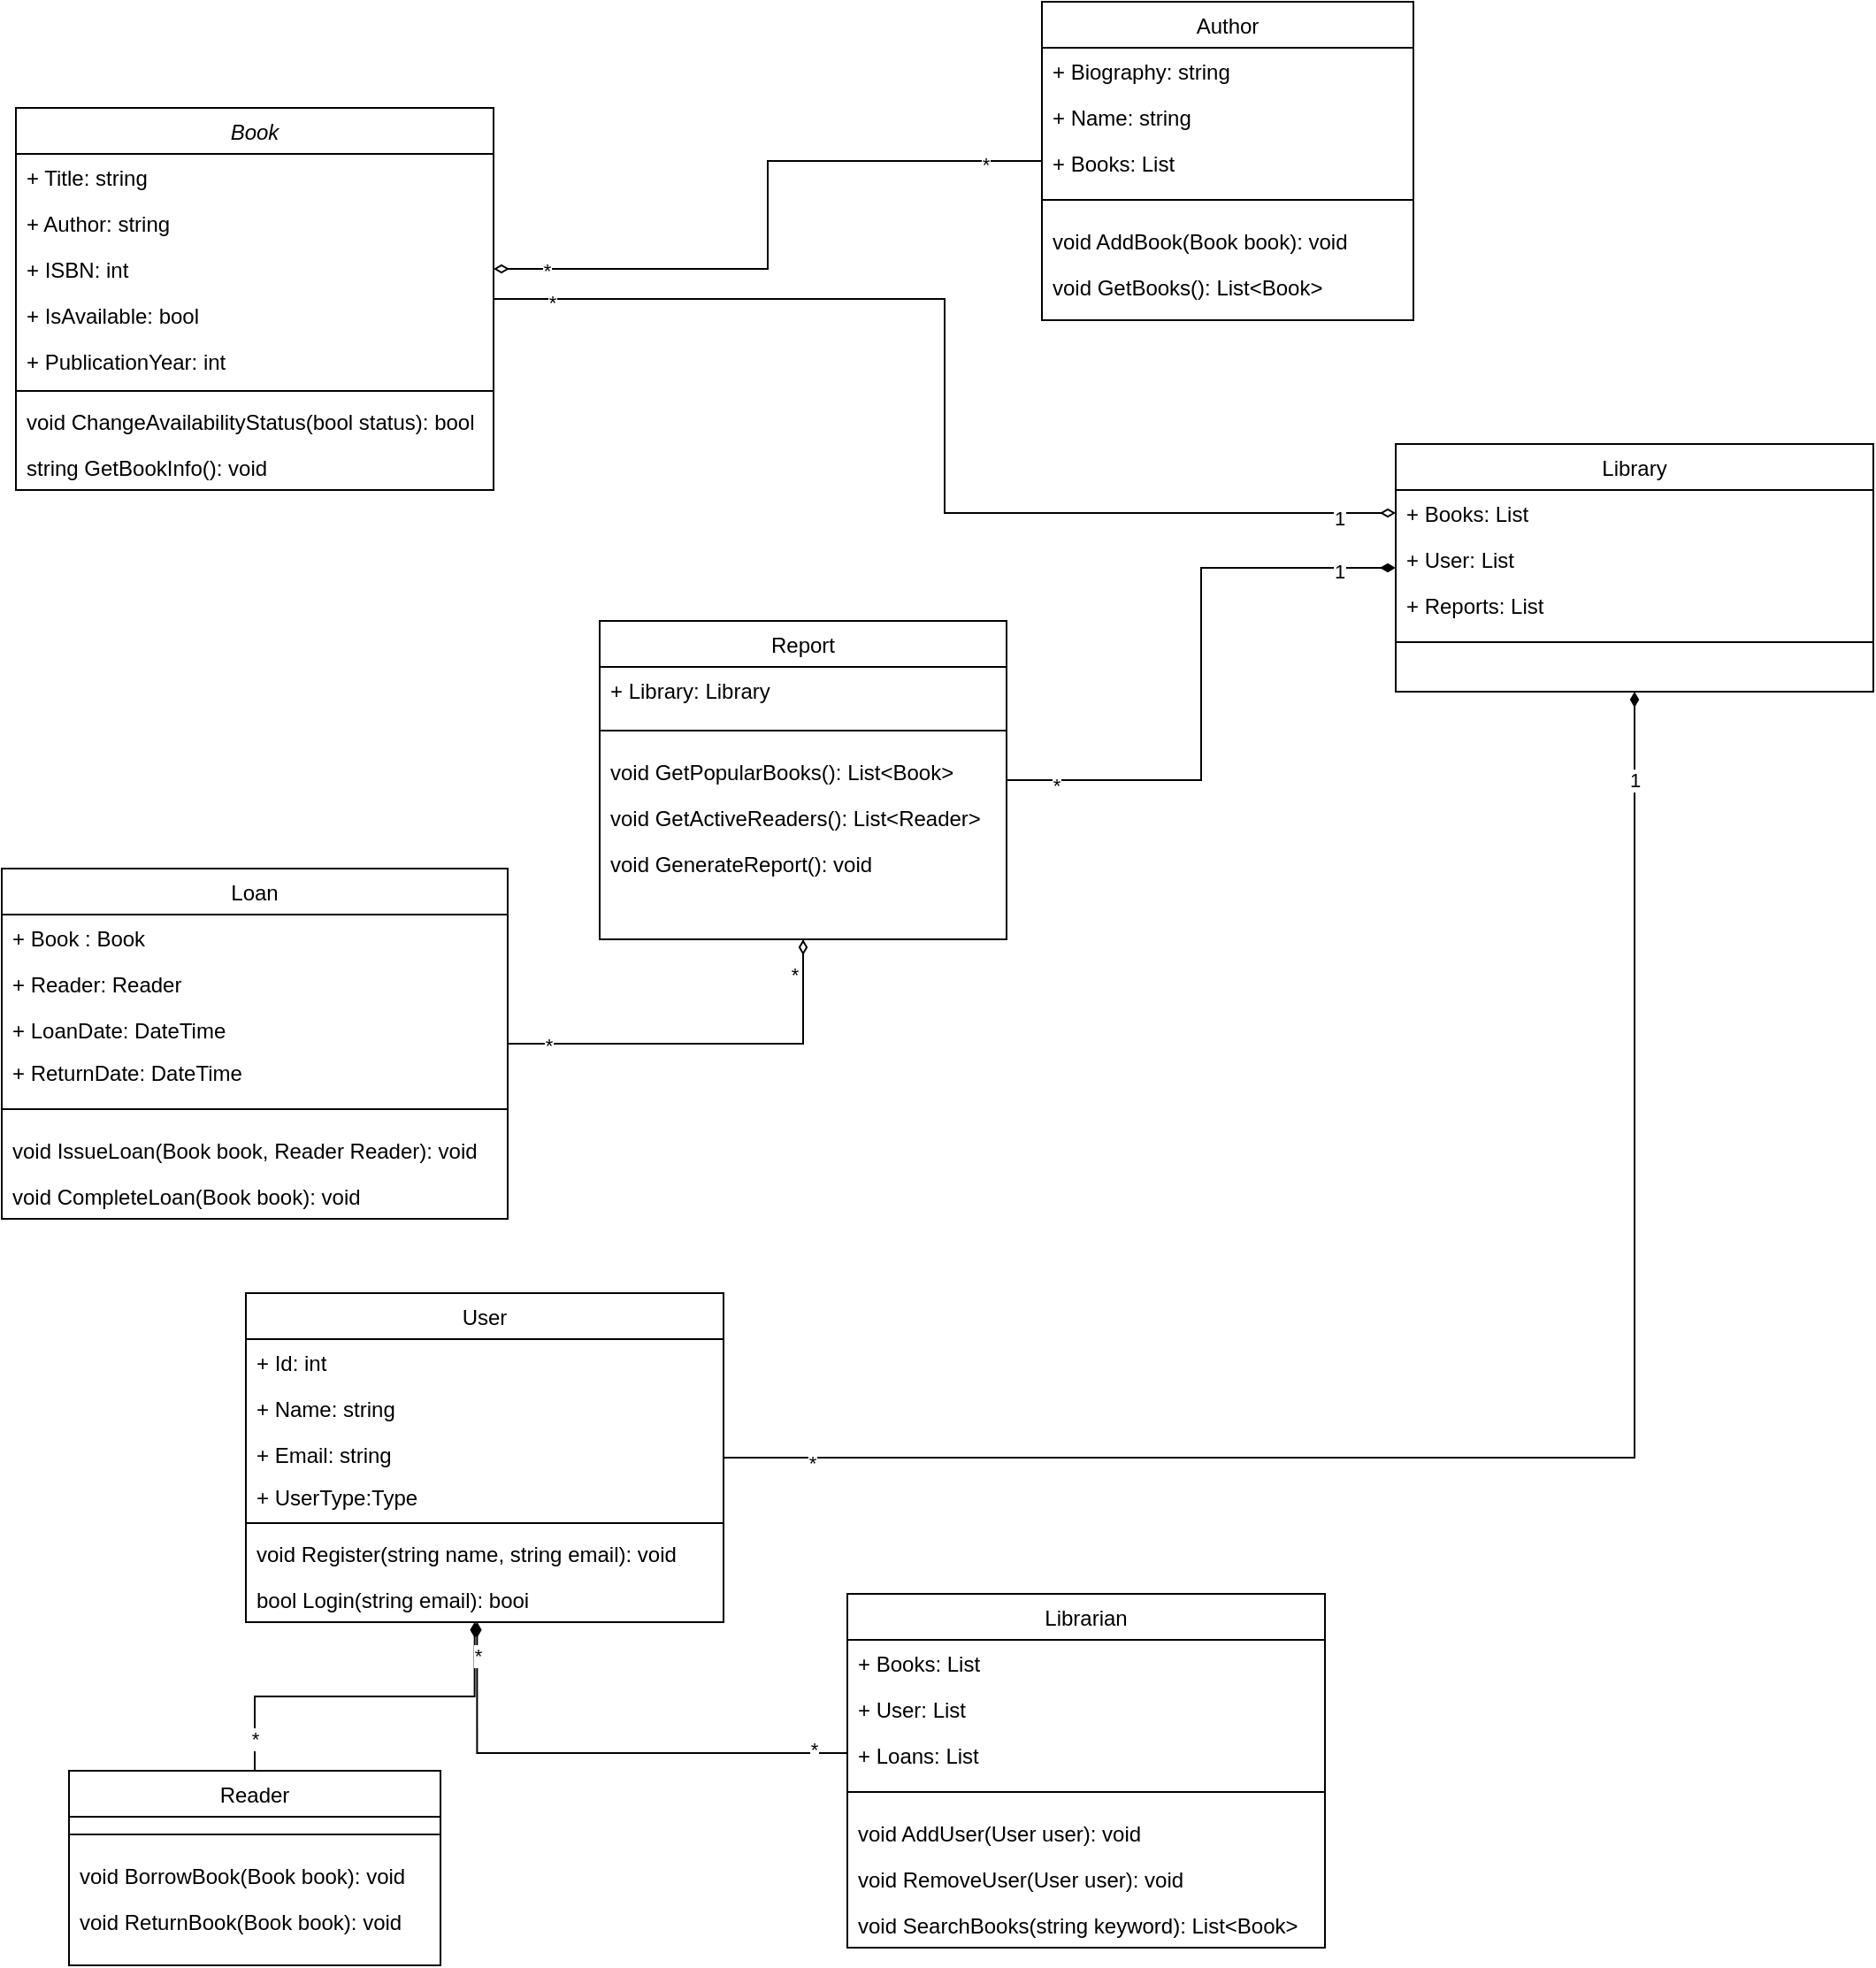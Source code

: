 <mxfile version="24.8.9">
  <diagram id="C5RBs43oDa-KdzZeNtuy" name="Page-1">
    <mxGraphModel dx="1500" dy="807" grid="1" gridSize="10" guides="1" tooltips="1" connect="1" arrows="1" fold="1" page="1" pageScale="1" pageWidth="827" pageHeight="1169" math="0" shadow="0">
      <root>
        <mxCell id="WIyWlLk6GJQsqaUBKTNV-0" />
        <mxCell id="WIyWlLk6GJQsqaUBKTNV-1" parent="WIyWlLk6GJQsqaUBKTNV-0" />
        <mxCell id="-JHyi94iRrFQhFDxWRR4-21" style="edgeStyle=orthogonalEdgeStyle;rounded=0;orthogonalLoop=1;jettySize=auto;html=1;entryX=0;entryY=0.5;entryDx=0;entryDy=0;endArrow=diamondThin;endFill=0;" edge="1" parent="WIyWlLk6GJQsqaUBKTNV-1" source="Lv29Ich9PkVmZLH0SCfV-0" target="-JHyi94iRrFQhFDxWRR4-1">
          <mxGeometry relative="1" as="geometry" />
        </mxCell>
        <mxCell id="-JHyi94iRrFQhFDxWRR4-31" value="*" style="edgeLabel;html=1;align=center;verticalAlign=middle;resizable=0;points=[];" vertex="1" connectable="0" parent="-JHyi94iRrFQhFDxWRR4-21">
          <mxGeometry x="-0.895" y="-2" relative="1" as="geometry">
            <mxPoint as="offset" />
          </mxGeometry>
        </mxCell>
        <mxCell id="-JHyi94iRrFQhFDxWRR4-33" value="1" style="edgeLabel;html=1;align=center;verticalAlign=middle;resizable=0;points=[];" vertex="1" connectable="0" parent="-JHyi94iRrFQhFDxWRR4-21">
          <mxGeometry x="0.897" y="-3" relative="1" as="geometry">
            <mxPoint as="offset" />
          </mxGeometry>
        </mxCell>
        <mxCell id="Lv29Ich9PkVmZLH0SCfV-0" value="Book" style="swimlane;fontStyle=2;align=center;verticalAlign=top;childLayout=stackLayout;horizontal=1;startSize=26;horizontalStack=0;resizeParent=1;resizeLast=0;collapsible=1;marginBottom=0;rounded=0;shadow=0;strokeWidth=1;" parent="WIyWlLk6GJQsqaUBKTNV-1" vertex="1">
          <mxGeometry x="20" y="70" width="270" height="216" as="geometry">
            <mxRectangle x="230" y="140" width="160" height="26" as="alternateBounds" />
          </mxGeometry>
        </mxCell>
        <mxCell id="Lv29Ich9PkVmZLH0SCfV-1" value="+ Title: string " style="text;align=left;verticalAlign=top;spacingLeft=4;spacingRight=4;overflow=hidden;rotatable=0;points=[[0,0.5],[1,0.5]];portConstraint=eastwest;" parent="Lv29Ich9PkVmZLH0SCfV-0" vertex="1">
          <mxGeometry y="26" width="270" height="26" as="geometry" />
        </mxCell>
        <mxCell id="Lv29Ich9PkVmZLH0SCfV-2" value="+ Author: string " style="text;align=left;verticalAlign=top;spacingLeft=4;spacingRight=4;overflow=hidden;rotatable=0;points=[[0,0.5],[1,0.5]];portConstraint=eastwest;rounded=0;shadow=0;html=0;" parent="Lv29Ich9PkVmZLH0SCfV-0" vertex="1">
          <mxGeometry y="52" width="270" height="26" as="geometry" />
        </mxCell>
        <mxCell id="Lv29Ich9PkVmZLH0SCfV-3" value="+ ISBN: int" style="text;align=left;verticalAlign=top;spacingLeft=4;spacingRight=4;overflow=hidden;rotatable=0;points=[[0,0.5],[1,0.5]];portConstraint=eastwest;rounded=0;shadow=0;html=0;" parent="Lv29Ich9PkVmZLH0SCfV-0" vertex="1">
          <mxGeometry y="78" width="270" height="26" as="geometry" />
        </mxCell>
        <mxCell id="Lv29Ich9PkVmZLH0SCfV-4" value="+ IsAvailable: bool " style="text;align=left;verticalAlign=top;spacingLeft=4;spacingRight=4;overflow=hidden;rotatable=0;points=[[0,0.5],[1,0.5]];portConstraint=eastwest;rounded=0;shadow=0;html=0;" parent="Lv29Ich9PkVmZLH0SCfV-0" vertex="1">
          <mxGeometry y="104" width="270" height="26" as="geometry" />
        </mxCell>
        <mxCell id="Lv29Ich9PkVmZLH0SCfV-38" value="+ PublicationYear: int" style="text;align=left;verticalAlign=top;spacingLeft=4;spacingRight=4;overflow=hidden;rotatable=0;points=[[0,0.5],[1,0.5]];portConstraint=eastwest;rounded=0;shadow=0;html=0;" parent="Lv29Ich9PkVmZLH0SCfV-0" vertex="1">
          <mxGeometry y="130" width="270" height="26" as="geometry" />
        </mxCell>
        <mxCell id="Lv29Ich9PkVmZLH0SCfV-5" value="" style="line;html=1;strokeWidth=1;align=left;verticalAlign=middle;spacingTop=-1;spacingLeft=3;spacingRight=3;rotatable=0;labelPosition=right;points=[];portConstraint=eastwest;" parent="Lv29Ich9PkVmZLH0SCfV-0" vertex="1">
          <mxGeometry y="156" width="270" height="8" as="geometry" />
        </mxCell>
        <mxCell id="Lv29Ich9PkVmZLH0SCfV-6" value="void ChangeAvailabilityStatus(bool status): bool" style="text;align=left;verticalAlign=top;spacingLeft=4;spacingRight=4;overflow=hidden;rotatable=0;points=[[0,0.5],[1,0.5]];portConstraint=eastwest;" parent="Lv29Ich9PkVmZLH0SCfV-0" vertex="1">
          <mxGeometry y="164" width="270" height="26" as="geometry" />
        </mxCell>
        <mxCell id="Lv29Ich9PkVmZLH0SCfV-7" value="string GetBookInfo(): void" style="text;align=left;verticalAlign=top;spacingLeft=4;spacingRight=4;overflow=hidden;rotatable=0;points=[[0,0.5],[1,0.5]];portConstraint=eastwest;" parent="Lv29Ich9PkVmZLH0SCfV-0" vertex="1">
          <mxGeometry y="190" width="270" height="26" as="geometry" />
        </mxCell>
        <mxCell id="-JHyi94iRrFQhFDxWRR4-12" style="edgeStyle=orthogonalEdgeStyle;rounded=0;orthogonalLoop=1;jettySize=auto;html=1;entryX=0.5;entryY=1;entryDx=0;entryDy=0;endArrow=diamondThin;endFill=1;" edge="1" parent="WIyWlLk6GJQsqaUBKTNV-1" source="Lv29Ich9PkVmZLH0SCfV-8" target="-JHyi94iRrFQhFDxWRR4-0">
          <mxGeometry relative="1" as="geometry" />
        </mxCell>
        <mxCell id="-JHyi94iRrFQhFDxWRR4-25" value="*" style="edgeLabel;html=1;align=center;verticalAlign=middle;resizable=0;points=[];" vertex="1" connectable="0" parent="-JHyi94iRrFQhFDxWRR4-12">
          <mxGeometry x="-0.894" y="-3" relative="1" as="geometry">
            <mxPoint as="offset" />
          </mxGeometry>
        </mxCell>
        <mxCell id="-JHyi94iRrFQhFDxWRR4-26" value="1" style="edgeLabel;html=1;align=center;verticalAlign=middle;resizable=0;points=[];" vertex="1" connectable="0" parent="-JHyi94iRrFQhFDxWRR4-12">
          <mxGeometry x="0.895" relative="1" as="geometry">
            <mxPoint as="offset" />
          </mxGeometry>
        </mxCell>
        <mxCell id="Lv29Ich9PkVmZLH0SCfV-8" value="User " style="swimlane;fontStyle=0;align=center;verticalAlign=top;childLayout=stackLayout;horizontal=1;startSize=26;horizontalStack=0;resizeParent=1;resizeLast=0;collapsible=1;marginBottom=0;rounded=0;shadow=0;strokeWidth=1;" parent="WIyWlLk6GJQsqaUBKTNV-1" vertex="1">
          <mxGeometry x="150" y="740" width="270" height="186" as="geometry">
            <mxRectangle x="550" y="140" width="160" height="26" as="alternateBounds" />
          </mxGeometry>
        </mxCell>
        <mxCell id="Lv29Ich9PkVmZLH0SCfV-9" value="+ Id: int" style="text;align=left;verticalAlign=top;spacingLeft=4;spacingRight=4;overflow=hidden;rotatable=0;points=[[0,0.5],[1,0.5]];portConstraint=eastwest;" parent="Lv29Ich9PkVmZLH0SCfV-8" vertex="1">
          <mxGeometry y="26" width="270" height="26" as="geometry" />
        </mxCell>
        <mxCell id="Lv29Ich9PkVmZLH0SCfV-10" value="+ Name: string" style="text;align=left;verticalAlign=top;spacingLeft=4;spacingRight=4;overflow=hidden;rotatable=0;points=[[0,0.5],[1,0.5]];portConstraint=eastwest;rounded=0;shadow=0;html=0;" parent="Lv29Ich9PkVmZLH0SCfV-8" vertex="1">
          <mxGeometry y="52" width="270" height="26" as="geometry" />
        </mxCell>
        <mxCell id="Lv29Ich9PkVmZLH0SCfV-11" value="+ Email: string" style="text;align=left;verticalAlign=top;spacingLeft=4;spacingRight=4;overflow=hidden;rotatable=0;points=[[0,0.5],[1,0.5]];portConstraint=eastwest;rounded=0;shadow=0;html=0;" parent="Lv29Ich9PkVmZLH0SCfV-8" vertex="1">
          <mxGeometry y="78" width="270" height="24" as="geometry" />
        </mxCell>
        <mxCell id="Lv29Ich9PkVmZLH0SCfV-39" value="+ UserType:Type" style="text;align=left;verticalAlign=top;spacingLeft=4;spacingRight=4;overflow=hidden;rotatable=0;points=[[0,0.5],[1,0.5]];portConstraint=eastwest;rounded=0;shadow=0;html=0;" parent="Lv29Ich9PkVmZLH0SCfV-8" vertex="1">
          <mxGeometry y="102" width="270" height="24" as="geometry" />
        </mxCell>
        <mxCell id="Lv29Ich9PkVmZLH0SCfV-12" value="" style="line;html=1;strokeWidth=1;align=left;verticalAlign=middle;spacingTop=-1;spacingLeft=3;spacingRight=3;rotatable=0;labelPosition=right;points=[];portConstraint=eastwest;" parent="Lv29Ich9PkVmZLH0SCfV-8" vertex="1">
          <mxGeometry y="126" width="270" height="8" as="geometry" />
        </mxCell>
        <mxCell id="Lv29Ich9PkVmZLH0SCfV-13" value="void Register(string name, string email): void" style="text;align=left;verticalAlign=top;spacingLeft=4;spacingRight=4;overflow=hidden;rotatable=0;points=[[0,0.5],[1,0.5]];portConstraint=eastwest;" parent="Lv29Ich9PkVmZLH0SCfV-8" vertex="1">
          <mxGeometry y="134" width="270" height="26" as="geometry" />
        </mxCell>
        <mxCell id="Lv29Ich9PkVmZLH0SCfV-14" value="bool Login(string email): booi" style="text;align=left;verticalAlign=top;spacingLeft=4;spacingRight=4;overflow=hidden;rotatable=0;points=[[0,0.5],[1,0.5]];portConstraint=eastwest;" parent="Lv29Ich9PkVmZLH0SCfV-8" vertex="1">
          <mxGeometry y="160" width="270" height="26" as="geometry" />
        </mxCell>
        <mxCell id="Lv29Ich9PkVmZLH0SCfV-18" value="Librarian" style="swimlane;fontStyle=0;align=center;verticalAlign=top;childLayout=stackLayout;horizontal=1;startSize=26;horizontalStack=0;resizeParent=1;resizeLast=0;collapsible=1;marginBottom=0;rounded=0;shadow=0;strokeWidth=1;fillColor=default;" parent="WIyWlLk6GJQsqaUBKTNV-1" vertex="1">
          <mxGeometry x="490" y="910" width="270" height="200" as="geometry">
            <mxRectangle x="550" y="140" width="160" height="26" as="alternateBounds" />
          </mxGeometry>
        </mxCell>
        <mxCell id="Lv29Ich9PkVmZLH0SCfV-19" value="+ Books: List" style="text;align=left;verticalAlign=top;spacingLeft=4;spacingRight=4;overflow=hidden;rotatable=0;points=[[0,0.5],[1,0.5]];portConstraint=eastwest;" parent="Lv29Ich9PkVmZLH0SCfV-18" vertex="1">
          <mxGeometry y="26" width="270" height="26" as="geometry" />
        </mxCell>
        <mxCell id="Lv29Ich9PkVmZLH0SCfV-20" value="+ User: List" style="text;align=left;verticalAlign=top;spacingLeft=4;spacingRight=4;overflow=hidden;rotatable=0;points=[[0,0.5],[1,0.5]];portConstraint=eastwest;rounded=0;shadow=0;html=0;" parent="Lv29Ich9PkVmZLH0SCfV-18" vertex="1">
          <mxGeometry y="52" width="270" height="26" as="geometry" />
        </mxCell>
        <mxCell id="Lv29Ich9PkVmZLH0SCfV-21" value="+ Loans: List" style="text;align=left;verticalAlign=top;spacingLeft=4;spacingRight=4;overflow=hidden;rotatable=0;points=[[0,0.5],[1,0.5]];portConstraint=eastwest;rounded=0;shadow=0;html=0;" parent="Lv29Ich9PkVmZLH0SCfV-18" vertex="1">
          <mxGeometry y="78" width="270" height="24" as="geometry" />
        </mxCell>
        <mxCell id="Lv29Ich9PkVmZLH0SCfV-22" value="" style="line;html=1;strokeWidth=1;align=left;verticalAlign=middle;spacingTop=-1;spacingLeft=3;spacingRight=3;rotatable=0;labelPosition=right;points=[];portConstraint=eastwest;" parent="Lv29Ich9PkVmZLH0SCfV-18" vertex="1">
          <mxGeometry y="102" width="270" height="20" as="geometry" />
        </mxCell>
        <mxCell id="Lv29Ich9PkVmZLH0SCfV-23" value="void AddUser(User user): void" style="text;align=left;verticalAlign=top;spacingLeft=4;spacingRight=4;overflow=hidden;rotatable=0;points=[[0,0.5],[1,0.5]];portConstraint=eastwest;" parent="Lv29Ich9PkVmZLH0SCfV-18" vertex="1">
          <mxGeometry y="122" width="270" height="26" as="geometry" />
        </mxCell>
        <mxCell id="Lv29Ich9PkVmZLH0SCfV-24" value="void RemoveUser(User user): void" style="text;align=left;verticalAlign=top;spacingLeft=4;spacingRight=4;overflow=hidden;rotatable=0;points=[[0,0.5],[1,0.5]];portConstraint=eastwest;" parent="Lv29Ich9PkVmZLH0SCfV-18" vertex="1">
          <mxGeometry y="148" width="270" height="26" as="geometry" />
        </mxCell>
        <mxCell id="Lv29Ich9PkVmZLH0SCfV-54" value="void SearchBooks(string keyword): List&lt;Book&gt;" style="text;align=left;verticalAlign=top;spacingLeft=4;spacingRight=4;overflow=hidden;rotatable=0;points=[[0,0.5],[1,0.5]];portConstraint=eastwest;" parent="Lv29Ich9PkVmZLH0SCfV-18" vertex="1">
          <mxGeometry y="174" width="270" height="26" as="geometry" />
        </mxCell>
        <mxCell id="-JHyi94iRrFQhFDxWRR4-19" style="edgeStyle=orthogonalEdgeStyle;rounded=0;orthogonalLoop=1;jettySize=auto;html=1;entryX=0.5;entryY=1;entryDx=0;entryDy=0;endArrow=diamondThin;endFill=0;" edge="1" parent="WIyWlLk6GJQsqaUBKTNV-1" source="Lv29Ich9PkVmZLH0SCfV-30" target="Lv29Ich9PkVmZLH0SCfV-56">
          <mxGeometry relative="1" as="geometry">
            <mxPoint x="220" y="330" as="targetPoint" />
          </mxGeometry>
        </mxCell>
        <mxCell id="-JHyi94iRrFQhFDxWRR4-27" value="*" style="edgeLabel;html=1;align=center;verticalAlign=middle;resizable=0;points=[];" vertex="1" connectable="0" parent="-JHyi94iRrFQhFDxWRR4-19">
          <mxGeometry x="-0.79" y="-1" relative="1" as="geometry">
            <mxPoint x="-1" as="offset" />
          </mxGeometry>
        </mxCell>
        <mxCell id="-JHyi94iRrFQhFDxWRR4-28" value="*" style="edgeLabel;html=1;align=center;verticalAlign=middle;resizable=0;points=[];" vertex="1" connectable="0" parent="-JHyi94iRrFQhFDxWRR4-19">
          <mxGeometry x="0.809" relative="1" as="geometry">
            <mxPoint x="-5" y="-2" as="offset" />
          </mxGeometry>
        </mxCell>
        <mxCell id="Lv29Ich9PkVmZLH0SCfV-30" value="Loan" style="swimlane;fontStyle=0;align=center;verticalAlign=top;childLayout=stackLayout;horizontal=1;startSize=26;horizontalStack=0;resizeParent=1;resizeLast=0;collapsible=1;marginBottom=0;rounded=0;shadow=0;strokeWidth=1;" parent="WIyWlLk6GJQsqaUBKTNV-1" vertex="1">
          <mxGeometry x="12" y="500" width="286" height="198" as="geometry">
            <mxRectangle x="550" y="140" width="160" height="26" as="alternateBounds" />
          </mxGeometry>
        </mxCell>
        <mxCell id="Lv29Ich9PkVmZLH0SCfV-31" value="+ Book : Book " style="text;align=left;verticalAlign=top;spacingLeft=4;spacingRight=4;overflow=hidden;rotatable=0;points=[[0,0.5],[1,0.5]];portConstraint=eastwest;" parent="Lv29Ich9PkVmZLH0SCfV-30" vertex="1">
          <mxGeometry y="26" width="286" height="26" as="geometry" />
        </mxCell>
        <mxCell id="Lv29Ich9PkVmZLH0SCfV-32" value="+ Reader: Reader" style="text;align=left;verticalAlign=top;spacingLeft=4;spacingRight=4;overflow=hidden;rotatable=0;points=[[0,0.5],[1,0.5]];portConstraint=eastwest;rounded=0;shadow=0;html=0;" parent="Lv29Ich9PkVmZLH0SCfV-30" vertex="1">
          <mxGeometry y="52" width="286" height="26" as="geometry" />
        </mxCell>
        <mxCell id="Lv29Ich9PkVmZLH0SCfV-33" value="+ LoanDate: DateTime " style="text;align=left;verticalAlign=top;spacingLeft=4;spacingRight=4;overflow=hidden;rotatable=0;points=[[0,0.5],[1,0.5]];portConstraint=eastwest;rounded=0;shadow=0;html=0;" parent="Lv29Ich9PkVmZLH0SCfV-30" vertex="1">
          <mxGeometry y="78" width="286" height="24" as="geometry" />
        </mxCell>
        <mxCell id="Lv29Ich9PkVmZLH0SCfV-34" value="+ ReturnDate: DateTime " style="text;align=left;verticalAlign=top;spacingLeft=4;spacingRight=4;overflow=hidden;rotatable=0;points=[[0,0.5],[1,0.5]];portConstraint=eastwest;rounded=0;shadow=0;html=0;" parent="Lv29Ich9PkVmZLH0SCfV-30" vertex="1">
          <mxGeometry y="102" width="286" height="24" as="geometry" />
        </mxCell>
        <mxCell id="Lv29Ich9PkVmZLH0SCfV-35" value="" style="line;html=1;strokeWidth=1;align=left;verticalAlign=middle;spacingTop=-1;spacingLeft=3;spacingRight=3;rotatable=0;labelPosition=right;points=[];portConstraint=eastwest;" parent="Lv29Ich9PkVmZLH0SCfV-30" vertex="1">
          <mxGeometry y="126" width="286" height="20" as="geometry" />
        </mxCell>
        <mxCell id="Lv29Ich9PkVmZLH0SCfV-36" value="void IssueLoan(Book book, Reader Reader): void" style="text;align=left;verticalAlign=top;spacingLeft=4;spacingRight=4;overflow=hidden;rotatable=0;points=[[0,0.5],[1,0.5]];portConstraint=eastwest;" parent="Lv29Ich9PkVmZLH0SCfV-30" vertex="1">
          <mxGeometry y="146" width="286" height="26" as="geometry" />
        </mxCell>
        <mxCell id="Lv29Ich9PkVmZLH0SCfV-37" value="void CompleteLoan(Book book): void" style="text;align=left;verticalAlign=top;spacingLeft=4;spacingRight=4;overflow=hidden;rotatable=0;points=[[0,0.5],[1,0.5]];portConstraint=eastwest;" parent="Lv29Ich9PkVmZLH0SCfV-30" vertex="1">
          <mxGeometry y="172" width="286" height="26" as="geometry" />
        </mxCell>
        <mxCell id="Lv29Ich9PkVmZLH0SCfV-64" style="edgeStyle=orthogonalEdgeStyle;rounded=0;orthogonalLoop=1;jettySize=auto;html=1;entryX=1;entryY=0.5;entryDx=0;entryDy=0;endArrow=diamondThin;endFill=0;" parent="WIyWlLk6GJQsqaUBKTNV-1" source="Lv29Ich9PkVmZLH0SCfV-40" target="Lv29Ich9PkVmZLH0SCfV-3" edge="1">
          <mxGeometry relative="1" as="geometry" />
        </mxCell>
        <mxCell id="Lv29Ich9PkVmZLH0SCfV-77" value="*" style="edgeLabel;html=1;align=center;verticalAlign=middle;resizable=0;points=[];" parent="Lv29Ich9PkVmZLH0SCfV-64" vertex="1" connectable="0">
          <mxGeometry x="0.842" y="1" relative="1" as="geometry">
            <mxPoint as="offset" />
          </mxGeometry>
        </mxCell>
        <mxCell id="-JHyi94iRrFQhFDxWRR4-32" value="*" style="edgeLabel;html=1;align=center;verticalAlign=middle;resizable=0;points=[];" vertex="1" connectable="0" parent="Lv29Ich9PkVmZLH0SCfV-64">
          <mxGeometry x="-0.824" y="2" relative="1" as="geometry">
            <mxPoint as="offset" />
          </mxGeometry>
        </mxCell>
        <mxCell id="Lv29Ich9PkVmZLH0SCfV-40" value="Author" style="swimlane;fontStyle=0;align=center;verticalAlign=top;childLayout=stackLayout;horizontal=1;startSize=26;horizontalStack=0;resizeParent=1;resizeLast=0;collapsible=1;marginBottom=0;rounded=0;shadow=0;strokeWidth=1;fillColor=default;" parent="WIyWlLk6GJQsqaUBKTNV-1" vertex="1">
          <mxGeometry x="600" y="10" width="210" height="180" as="geometry">
            <mxRectangle x="550" y="140" width="160" height="26" as="alternateBounds" />
          </mxGeometry>
        </mxCell>
        <mxCell id="Lv29Ich9PkVmZLH0SCfV-41" value="+ Biography: string" style="text;align=left;verticalAlign=top;spacingLeft=4;spacingRight=4;overflow=hidden;rotatable=0;points=[[0,0.5],[1,0.5]];portConstraint=eastwest;" parent="Lv29Ich9PkVmZLH0SCfV-40" vertex="1">
          <mxGeometry y="26" width="210" height="26" as="geometry" />
        </mxCell>
        <mxCell id="Lv29Ich9PkVmZLH0SCfV-42" value="+ Name: string" style="text;align=left;verticalAlign=top;spacingLeft=4;spacingRight=4;overflow=hidden;rotatable=0;points=[[0,0.5],[1,0.5]];portConstraint=eastwest;rounded=0;shadow=0;html=0;" parent="Lv29Ich9PkVmZLH0SCfV-40" vertex="1">
          <mxGeometry y="52" width="210" height="26" as="geometry" />
        </mxCell>
        <mxCell id="Lv29Ich9PkVmZLH0SCfV-43" value="+ Books: List" style="text;align=left;verticalAlign=top;spacingLeft=4;spacingRight=4;overflow=hidden;rotatable=0;points=[[0,0.5],[1,0.5]];portConstraint=eastwest;rounded=0;shadow=0;html=0;" parent="Lv29Ich9PkVmZLH0SCfV-40" vertex="1">
          <mxGeometry y="78" width="210" height="24" as="geometry" />
        </mxCell>
        <mxCell id="Lv29Ich9PkVmZLH0SCfV-44" value="" style="line;html=1;strokeWidth=1;align=left;verticalAlign=middle;spacingTop=-1;spacingLeft=3;spacingRight=3;rotatable=0;labelPosition=right;points=[];portConstraint=eastwest;" parent="Lv29Ich9PkVmZLH0SCfV-40" vertex="1">
          <mxGeometry y="102" width="210" height="20" as="geometry" />
        </mxCell>
        <mxCell id="Lv29Ich9PkVmZLH0SCfV-45" value="void AddBook(Book book): void" style="text;align=left;verticalAlign=top;spacingLeft=4;spacingRight=4;overflow=hidden;rotatable=0;points=[[0,0.5],[1,0.5]];portConstraint=eastwest;" parent="Lv29Ich9PkVmZLH0SCfV-40" vertex="1">
          <mxGeometry y="122" width="210" height="26" as="geometry" />
        </mxCell>
        <mxCell id="Lv29Ich9PkVmZLH0SCfV-46" value="void GetBooks(): List&lt;Book&gt; " style="text;align=left;verticalAlign=top;spacingLeft=4;spacingRight=4;overflow=hidden;rotatable=0;points=[[0,0.5],[1,0.5]];portConstraint=eastwest;" parent="Lv29Ich9PkVmZLH0SCfV-40" vertex="1">
          <mxGeometry y="148" width="210" height="26" as="geometry" />
        </mxCell>
        <mxCell id="Lv29Ich9PkVmZLH0SCfV-47" value="Reader " style="swimlane;fontStyle=0;align=center;verticalAlign=top;childLayout=stackLayout;horizontal=1;startSize=26;horizontalStack=0;resizeParent=1;resizeLast=0;collapsible=1;marginBottom=0;rounded=0;shadow=0;strokeWidth=1;fillColor=default;" parent="WIyWlLk6GJQsqaUBKTNV-1" vertex="1">
          <mxGeometry x="50" y="1010" width="210" height="110" as="geometry">
            <mxRectangle x="550" y="140" width="160" height="26" as="alternateBounds" />
          </mxGeometry>
        </mxCell>
        <mxCell id="Lv29Ich9PkVmZLH0SCfV-51" value="" style="line;html=1;strokeWidth=1;align=left;verticalAlign=middle;spacingTop=-1;spacingLeft=3;spacingRight=3;rotatable=0;labelPosition=right;points=[];portConstraint=eastwest;" parent="Lv29Ich9PkVmZLH0SCfV-47" vertex="1">
          <mxGeometry y="26" width="210" height="20" as="geometry" />
        </mxCell>
        <mxCell id="Lv29Ich9PkVmZLH0SCfV-52" value="void BorrowBook(Book book): void" style="text;align=left;verticalAlign=top;spacingLeft=4;spacingRight=4;overflow=hidden;rotatable=0;points=[[0,0.5],[1,0.5]];portConstraint=eastwest;" parent="Lv29Ich9PkVmZLH0SCfV-47" vertex="1">
          <mxGeometry y="46" width="210" height="26" as="geometry" />
        </mxCell>
        <mxCell id="Lv29Ich9PkVmZLH0SCfV-53" value="void ReturnBook(Book book): void" style="text;align=left;verticalAlign=top;spacingLeft=4;spacingRight=4;overflow=hidden;rotatable=0;points=[[0,0.5],[1,0.5]];portConstraint=eastwest;" parent="Lv29Ich9PkVmZLH0SCfV-47" vertex="1">
          <mxGeometry y="72" width="210" height="26" as="geometry" />
        </mxCell>
        <mxCell id="-JHyi94iRrFQhFDxWRR4-20" style="edgeStyle=orthogonalEdgeStyle;rounded=0;orthogonalLoop=1;jettySize=auto;html=1;entryX=0;entryY=0.5;entryDx=0;entryDy=0;endArrow=diamondThin;endFill=1;" edge="1" parent="WIyWlLk6GJQsqaUBKTNV-1" source="Lv29Ich9PkVmZLH0SCfV-56" target="-JHyi94iRrFQhFDxWRR4-0">
          <mxGeometry relative="1" as="geometry" />
        </mxCell>
        <mxCell id="-JHyi94iRrFQhFDxWRR4-29" value="*" style="edgeLabel;html=1;align=center;verticalAlign=middle;resizable=0;points=[];" vertex="1" connectable="0" parent="-JHyi94iRrFQhFDxWRR4-20">
          <mxGeometry x="-0.839" y="-3" relative="1" as="geometry">
            <mxPoint as="offset" />
          </mxGeometry>
        </mxCell>
        <mxCell id="-JHyi94iRrFQhFDxWRR4-30" value="1" style="edgeLabel;html=1;align=center;verticalAlign=middle;resizable=0;points=[];" vertex="1" connectable="0" parent="-JHyi94iRrFQhFDxWRR4-20">
          <mxGeometry x="0.808" y="-2" relative="1" as="geometry">
            <mxPoint as="offset" />
          </mxGeometry>
        </mxCell>
        <mxCell id="Lv29Ich9PkVmZLH0SCfV-56" value="Report" style="swimlane;fontStyle=0;align=center;verticalAlign=top;childLayout=stackLayout;horizontal=1;startSize=26;horizontalStack=0;resizeParent=1;resizeLast=0;collapsible=1;marginBottom=0;rounded=0;shadow=0;strokeWidth=1;fillColor=default;" parent="WIyWlLk6GJQsqaUBKTNV-1" vertex="1">
          <mxGeometry x="350" y="360" width="230" height="180" as="geometry">
            <mxRectangle x="550" y="140" width="160" height="26" as="alternateBounds" />
          </mxGeometry>
        </mxCell>
        <mxCell id="Lv29Ich9PkVmZLH0SCfV-57" value="+ Library: Library" style="text;align=left;verticalAlign=top;spacingLeft=4;spacingRight=4;overflow=hidden;rotatable=0;points=[[0,0.5],[1,0.5]];portConstraint=eastwest;" parent="Lv29Ich9PkVmZLH0SCfV-56" vertex="1">
          <mxGeometry y="26" width="230" height="26" as="geometry" />
        </mxCell>
        <mxCell id="Lv29Ich9PkVmZLH0SCfV-60" value="" style="line;html=1;strokeWidth=1;align=left;verticalAlign=middle;spacingTop=-1;spacingLeft=3;spacingRight=3;rotatable=0;labelPosition=right;points=[];portConstraint=eastwest;" parent="Lv29Ich9PkVmZLH0SCfV-56" vertex="1">
          <mxGeometry y="52" width="230" height="20" as="geometry" />
        </mxCell>
        <mxCell id="Lv29Ich9PkVmZLH0SCfV-61" value="void GetPopularBooks(): List&lt;Book&gt;" style="text;align=left;verticalAlign=top;spacingLeft=4;spacingRight=4;overflow=hidden;rotatable=0;points=[[0,0.5],[1,0.5]];portConstraint=eastwest;" parent="Lv29Ich9PkVmZLH0SCfV-56" vertex="1">
          <mxGeometry y="72" width="230" height="26" as="geometry" />
        </mxCell>
        <mxCell id="Lv29Ich9PkVmZLH0SCfV-62" value="void GetActiveReaders(): List&lt;Reader&gt;" style="text;align=left;verticalAlign=top;spacingLeft=4;spacingRight=4;overflow=hidden;rotatable=0;points=[[0,0.5],[1,0.5]];portConstraint=eastwest;" parent="Lv29Ich9PkVmZLH0SCfV-56" vertex="1">
          <mxGeometry y="98" width="230" height="26" as="geometry" />
        </mxCell>
        <mxCell id="Lv29Ich9PkVmZLH0SCfV-63" value="void GenerateReport(): void" style="text;align=left;verticalAlign=top;spacingLeft=4;spacingRight=4;overflow=hidden;rotatable=0;points=[[0,0.5],[1,0.5]];portConstraint=eastwest;" parent="Lv29Ich9PkVmZLH0SCfV-56" vertex="1">
          <mxGeometry y="124" width="230" height="26" as="geometry" />
        </mxCell>
        <mxCell id="-JHyi94iRrFQhFDxWRR4-0" value="Library" style="swimlane;fontStyle=0;align=center;verticalAlign=top;childLayout=stackLayout;horizontal=1;startSize=26;horizontalStack=0;resizeParent=1;resizeLast=0;collapsible=1;marginBottom=0;rounded=0;shadow=0;strokeWidth=1;fillColor=default;" vertex="1" parent="WIyWlLk6GJQsqaUBKTNV-1">
          <mxGeometry x="800" y="260" width="270" height="140" as="geometry">
            <mxRectangle x="550" y="140" width="160" height="26" as="alternateBounds" />
          </mxGeometry>
        </mxCell>
        <mxCell id="-JHyi94iRrFQhFDxWRR4-1" value="+ Books: List" style="text;align=left;verticalAlign=top;spacingLeft=4;spacingRight=4;overflow=hidden;rotatable=0;points=[[0,0.5],[1,0.5]];portConstraint=eastwest;" vertex="1" parent="-JHyi94iRrFQhFDxWRR4-0">
          <mxGeometry y="26" width="270" height="26" as="geometry" />
        </mxCell>
        <mxCell id="-JHyi94iRrFQhFDxWRR4-2" value="+ User: List" style="text;align=left;verticalAlign=top;spacingLeft=4;spacingRight=4;overflow=hidden;rotatable=0;points=[[0,0.5],[1,0.5]];portConstraint=eastwest;rounded=0;shadow=0;html=0;" vertex="1" parent="-JHyi94iRrFQhFDxWRR4-0">
          <mxGeometry y="52" width="270" height="26" as="geometry" />
        </mxCell>
        <mxCell id="-JHyi94iRrFQhFDxWRR4-3" value="+ Reports: List" style="text;align=left;verticalAlign=top;spacingLeft=4;spacingRight=4;overflow=hidden;rotatable=0;points=[[0,0.5],[1,0.5]];portConstraint=eastwest;rounded=0;shadow=0;html=0;" vertex="1" parent="-JHyi94iRrFQhFDxWRR4-0">
          <mxGeometry y="78" width="270" height="24" as="geometry" />
        </mxCell>
        <mxCell id="-JHyi94iRrFQhFDxWRR4-4" value="" style="line;html=1;strokeWidth=1;align=left;verticalAlign=middle;spacingTop=-1;spacingLeft=3;spacingRight=3;rotatable=0;labelPosition=right;points=[];portConstraint=eastwest;" vertex="1" parent="-JHyi94iRrFQhFDxWRR4-0">
          <mxGeometry y="102" width="270" height="20" as="geometry" />
        </mxCell>
        <mxCell id="-JHyi94iRrFQhFDxWRR4-10" style="edgeStyle=orthogonalEdgeStyle;rounded=0;orthogonalLoop=1;jettySize=auto;html=1;entryX=0.479;entryY=0.995;entryDx=0;entryDy=0;entryPerimeter=0;endArrow=diamondThin;endFill=1;" edge="1" parent="WIyWlLk6GJQsqaUBKTNV-1" source="Lv29Ich9PkVmZLH0SCfV-47" target="Lv29Ich9PkVmZLH0SCfV-14">
          <mxGeometry relative="1" as="geometry" />
        </mxCell>
        <mxCell id="-JHyi94iRrFQhFDxWRR4-23" value="*" style="edgeLabel;html=1;align=center;verticalAlign=middle;resizable=0;points=[];" vertex="1" connectable="0" parent="-JHyi94iRrFQhFDxWRR4-10">
          <mxGeometry x="-0.815" relative="1" as="geometry">
            <mxPoint y="1" as="offset" />
          </mxGeometry>
        </mxCell>
        <mxCell id="-JHyi94iRrFQhFDxWRR4-11" style="edgeStyle=orthogonalEdgeStyle;rounded=0;orthogonalLoop=1;jettySize=auto;html=1;entryX=0.484;entryY=0.995;entryDx=0;entryDy=0;entryPerimeter=0;endArrow=diamondThin;endFill=1;" edge="1" parent="WIyWlLk6GJQsqaUBKTNV-1" source="Lv29Ich9PkVmZLH0SCfV-21" target="Lv29Ich9PkVmZLH0SCfV-14">
          <mxGeometry relative="1" as="geometry" />
        </mxCell>
        <mxCell id="-JHyi94iRrFQhFDxWRR4-22" value="*" style="edgeLabel;html=1;align=center;verticalAlign=middle;resizable=0;points=[];" vertex="1" connectable="0" parent="-JHyi94iRrFQhFDxWRR4-11">
          <mxGeometry x="-0.861" y="-2" relative="1" as="geometry">
            <mxPoint as="offset" />
          </mxGeometry>
        </mxCell>
        <mxCell id="-JHyi94iRrFQhFDxWRR4-24" value="*" style="edgeLabel;html=1;align=center;verticalAlign=middle;resizable=0;points=[];" vertex="1" connectable="0" parent="-JHyi94iRrFQhFDxWRR4-11">
          <mxGeometry x="0.865" relative="1" as="geometry">
            <mxPoint as="offset" />
          </mxGeometry>
        </mxCell>
      </root>
    </mxGraphModel>
  </diagram>
</mxfile>
